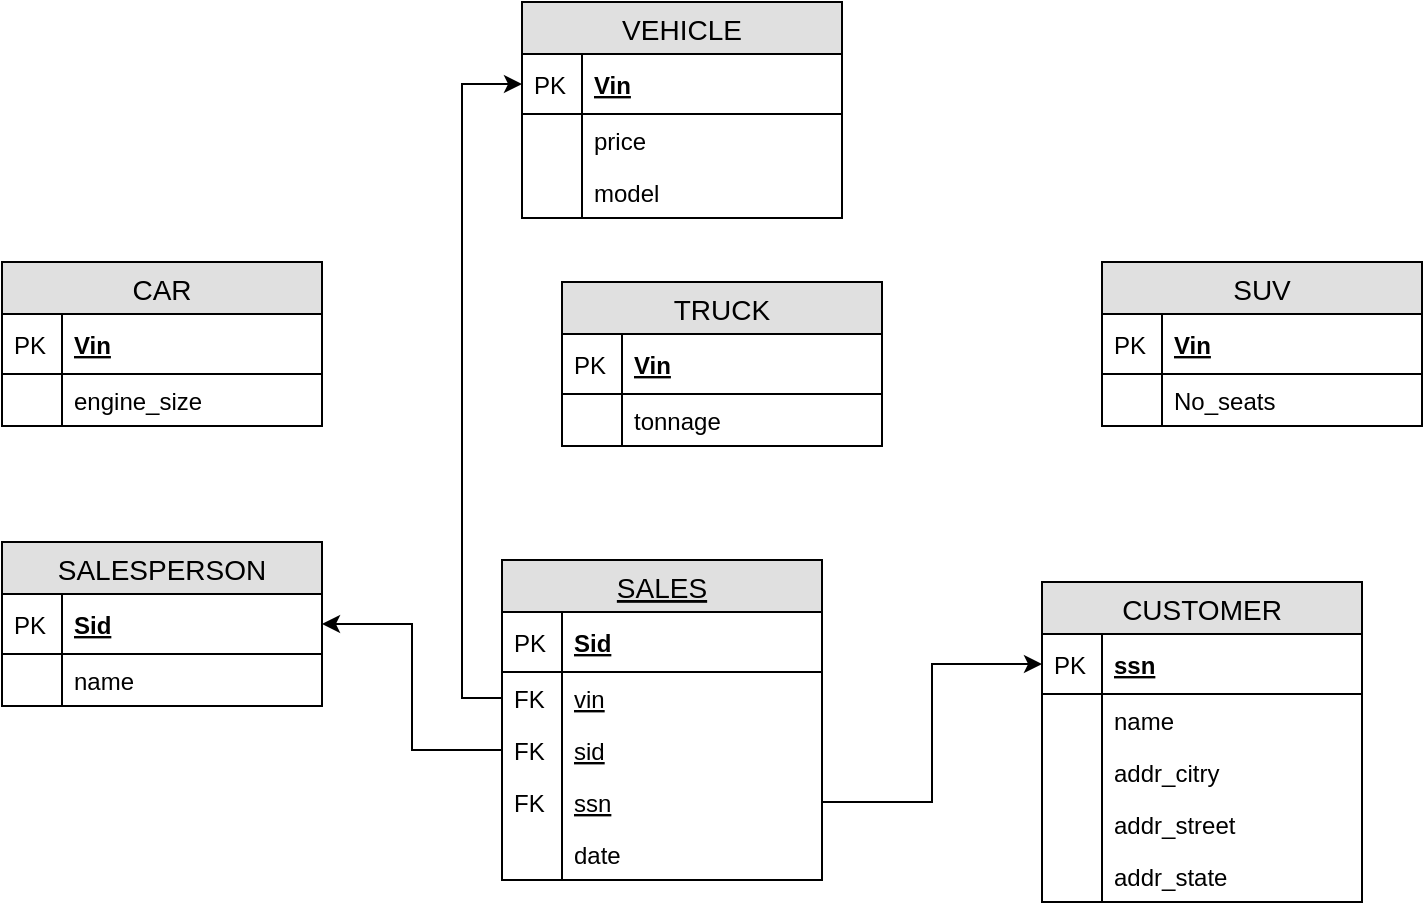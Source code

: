 <mxfile version="12.7.9" type="google"><diagram id="JkeWHRHHsTt3SyXrxkAH" name="Page-1"><mxGraphModel dx="1800" dy="504" grid="1" gridSize="10" guides="1" tooltips="1" connect="1" arrows="1" fold="1" page="1" pageScale="1" pageWidth="850" pageHeight="1100" math="0" shadow="0"><root><mxCell id="0"/><mxCell id="1" parent="0"/><mxCell id="cc3afpV5plP5ZzLoKzJ8-3" value="VEHICLE" style="swimlane;fontStyle=0;childLayout=stackLayout;horizontal=1;startSize=26;fillColor=#e0e0e0;horizontalStack=0;resizeParent=1;resizeParentMax=0;resizeLast=0;collapsible=1;marginBottom=0;swimlaneFillColor=#ffffff;align=center;fontSize=14;" vertex="1" parent="1"><mxGeometry x="70" y="230" width="160" height="108" as="geometry"/></mxCell><mxCell id="cc3afpV5plP5ZzLoKzJ8-4" value="Vin" style="shape=partialRectangle;top=0;left=0;right=0;bottom=1;align=left;verticalAlign=middle;fillColor=none;spacingLeft=34;spacingRight=4;overflow=hidden;rotatable=0;points=[[0,0.5],[1,0.5]];portConstraint=eastwest;dropTarget=0;fontStyle=5;fontSize=12;" vertex="1" parent="cc3afpV5plP5ZzLoKzJ8-3"><mxGeometry y="26" width="160" height="30" as="geometry"/></mxCell><mxCell id="cc3afpV5plP5ZzLoKzJ8-5" value="PK" style="shape=partialRectangle;top=0;left=0;bottom=0;fillColor=none;align=left;verticalAlign=middle;spacingLeft=4;spacingRight=4;overflow=hidden;rotatable=0;points=[];portConstraint=eastwest;part=1;fontSize=12;" vertex="1" connectable="0" parent="cc3afpV5plP5ZzLoKzJ8-4"><mxGeometry width="30" height="30" as="geometry"/></mxCell><mxCell id="cc3afpV5plP5ZzLoKzJ8-6" value="price" style="shape=partialRectangle;top=0;left=0;right=0;bottom=0;align=left;verticalAlign=top;fillColor=none;spacingLeft=34;spacingRight=4;overflow=hidden;rotatable=0;points=[[0,0.5],[1,0.5]];portConstraint=eastwest;dropTarget=0;fontSize=12;" vertex="1" parent="cc3afpV5plP5ZzLoKzJ8-3"><mxGeometry y="56" width="160" height="26" as="geometry"/></mxCell><mxCell id="cc3afpV5plP5ZzLoKzJ8-7" value="" style="shape=partialRectangle;top=0;left=0;bottom=0;fillColor=none;align=left;verticalAlign=top;spacingLeft=4;spacingRight=4;overflow=hidden;rotatable=0;points=[];portConstraint=eastwest;part=1;fontSize=12;" vertex="1" connectable="0" parent="cc3afpV5plP5ZzLoKzJ8-6"><mxGeometry width="30" height="26" as="geometry"/></mxCell><mxCell id="cc3afpV5plP5ZzLoKzJ8-8" value="model" style="shape=partialRectangle;top=0;left=0;right=0;bottom=0;align=left;verticalAlign=top;fillColor=none;spacingLeft=34;spacingRight=4;overflow=hidden;rotatable=0;points=[[0,0.5],[1,0.5]];portConstraint=eastwest;dropTarget=0;fontSize=12;" vertex="1" parent="cc3afpV5plP5ZzLoKzJ8-3"><mxGeometry y="82" width="160" height="26" as="geometry"/></mxCell><mxCell id="cc3afpV5plP5ZzLoKzJ8-9" value="" style="shape=partialRectangle;top=0;left=0;bottom=0;fillColor=none;align=left;verticalAlign=top;spacingLeft=4;spacingRight=4;overflow=hidden;rotatable=0;points=[];portConstraint=eastwest;part=1;fontSize=12;" vertex="1" connectable="0" parent="cc3afpV5plP5ZzLoKzJ8-8"><mxGeometry width="30" height="26" as="geometry"/></mxCell><mxCell id="cc3afpV5plP5ZzLoKzJ8-14" value="TRUCK" style="swimlane;fontStyle=0;childLayout=stackLayout;horizontal=1;startSize=26;fillColor=#e0e0e0;horizontalStack=0;resizeParent=1;resizeParentMax=0;resizeLast=0;collapsible=1;marginBottom=0;swimlaneFillColor=#ffffff;align=center;fontSize=14;" vertex="1" parent="1"><mxGeometry x="90" y="370" width="160" height="82" as="geometry"/></mxCell><mxCell id="cc3afpV5plP5ZzLoKzJ8-15" value="Vin" style="shape=partialRectangle;top=0;left=0;right=0;bottom=1;align=left;verticalAlign=middle;fillColor=none;spacingLeft=34;spacingRight=4;overflow=hidden;rotatable=0;points=[[0,0.5],[1,0.5]];portConstraint=eastwest;dropTarget=0;fontStyle=5;fontSize=12;" vertex="1" parent="cc3afpV5plP5ZzLoKzJ8-14"><mxGeometry y="26" width="160" height="30" as="geometry"/></mxCell><mxCell id="cc3afpV5plP5ZzLoKzJ8-16" value="PK" style="shape=partialRectangle;top=0;left=0;bottom=0;fillColor=none;align=left;verticalAlign=middle;spacingLeft=4;spacingRight=4;overflow=hidden;rotatable=0;points=[];portConstraint=eastwest;part=1;fontSize=12;" vertex="1" connectable="0" parent="cc3afpV5plP5ZzLoKzJ8-15"><mxGeometry width="30" height="30" as="geometry"/></mxCell><mxCell id="cc3afpV5plP5ZzLoKzJ8-17" value="tonnage" style="shape=partialRectangle;top=0;left=0;right=0;bottom=0;align=left;verticalAlign=top;fillColor=none;spacingLeft=34;spacingRight=4;overflow=hidden;rotatable=0;points=[[0,0.5],[1,0.5]];portConstraint=eastwest;dropTarget=0;fontSize=12;" vertex="1" parent="cc3afpV5plP5ZzLoKzJ8-14"><mxGeometry y="56" width="160" height="26" as="geometry"/></mxCell><mxCell id="cc3afpV5plP5ZzLoKzJ8-18" value="" style="shape=partialRectangle;top=0;left=0;bottom=0;fillColor=none;align=left;verticalAlign=top;spacingLeft=4;spacingRight=4;overflow=hidden;rotatable=0;points=[];portConstraint=eastwest;part=1;fontSize=12;" vertex="1" connectable="0" parent="cc3afpV5plP5ZzLoKzJ8-17"><mxGeometry width="30" height="26" as="geometry"/></mxCell><mxCell id="cc3afpV5plP5ZzLoKzJ8-23" value="CAR" style="swimlane;fontStyle=0;childLayout=stackLayout;horizontal=1;startSize=26;fillColor=#e0e0e0;horizontalStack=0;resizeParent=1;resizeParentMax=0;resizeLast=0;collapsible=1;marginBottom=0;swimlaneFillColor=#ffffff;align=center;fontSize=14;" vertex="1" parent="1"><mxGeometry x="-190" y="360" width="160" height="82" as="geometry"/></mxCell><mxCell id="cc3afpV5plP5ZzLoKzJ8-24" value="Vin" style="shape=partialRectangle;top=0;left=0;right=0;bottom=1;align=left;verticalAlign=middle;fillColor=none;spacingLeft=34;spacingRight=4;overflow=hidden;rotatable=0;points=[[0,0.5],[1,0.5]];portConstraint=eastwest;dropTarget=0;fontStyle=5;fontSize=12;" vertex="1" parent="cc3afpV5plP5ZzLoKzJ8-23"><mxGeometry y="26" width="160" height="30" as="geometry"/></mxCell><mxCell id="cc3afpV5plP5ZzLoKzJ8-25" value="PK" style="shape=partialRectangle;top=0;left=0;bottom=0;fillColor=none;align=left;verticalAlign=middle;spacingLeft=4;spacingRight=4;overflow=hidden;rotatable=0;points=[];portConstraint=eastwest;part=1;fontSize=12;" vertex="1" connectable="0" parent="cc3afpV5plP5ZzLoKzJ8-24"><mxGeometry width="30" height="30" as="geometry"/></mxCell><mxCell id="cc3afpV5plP5ZzLoKzJ8-26" value="engine_size" style="shape=partialRectangle;top=0;left=0;right=0;bottom=0;align=left;verticalAlign=top;fillColor=none;spacingLeft=34;spacingRight=4;overflow=hidden;rotatable=0;points=[[0,0.5],[1,0.5]];portConstraint=eastwest;dropTarget=0;fontSize=12;" vertex="1" parent="cc3afpV5plP5ZzLoKzJ8-23"><mxGeometry y="56" width="160" height="26" as="geometry"/></mxCell><mxCell id="cc3afpV5plP5ZzLoKzJ8-27" value="" style="shape=partialRectangle;top=0;left=0;bottom=0;fillColor=none;align=left;verticalAlign=top;spacingLeft=4;spacingRight=4;overflow=hidden;rotatable=0;points=[];portConstraint=eastwest;part=1;fontSize=12;" vertex="1" connectable="0" parent="cc3afpV5plP5ZzLoKzJ8-26"><mxGeometry width="30" height="26" as="geometry"/></mxCell><mxCell id="cc3afpV5plP5ZzLoKzJ8-32" value="SUV" style="swimlane;fontStyle=0;childLayout=stackLayout;horizontal=1;startSize=26;fillColor=#e0e0e0;horizontalStack=0;resizeParent=1;resizeParentMax=0;resizeLast=0;collapsible=1;marginBottom=0;swimlaneFillColor=#ffffff;align=center;fontSize=14;" vertex="1" parent="1"><mxGeometry x="360" y="360" width="160" height="82" as="geometry"/></mxCell><mxCell id="cc3afpV5plP5ZzLoKzJ8-33" value="Vin" style="shape=partialRectangle;top=0;left=0;right=0;bottom=1;align=left;verticalAlign=middle;fillColor=none;spacingLeft=34;spacingRight=4;overflow=hidden;rotatable=0;points=[[0,0.5],[1,0.5]];portConstraint=eastwest;dropTarget=0;fontStyle=5;fontSize=12;" vertex="1" parent="cc3afpV5plP5ZzLoKzJ8-32"><mxGeometry y="26" width="160" height="30" as="geometry"/></mxCell><mxCell id="cc3afpV5plP5ZzLoKzJ8-34" value="PK" style="shape=partialRectangle;top=0;left=0;bottom=0;fillColor=none;align=left;verticalAlign=middle;spacingLeft=4;spacingRight=4;overflow=hidden;rotatable=0;points=[];portConstraint=eastwest;part=1;fontSize=12;" vertex="1" connectable="0" parent="cc3afpV5plP5ZzLoKzJ8-33"><mxGeometry width="30" height="30" as="geometry"/></mxCell><mxCell id="cc3afpV5plP5ZzLoKzJ8-35" value="No_seats" style="shape=partialRectangle;top=0;left=0;right=0;bottom=0;align=left;verticalAlign=top;fillColor=none;spacingLeft=34;spacingRight=4;overflow=hidden;rotatable=0;points=[[0,0.5],[1,0.5]];portConstraint=eastwest;dropTarget=0;fontSize=12;" vertex="1" parent="cc3afpV5plP5ZzLoKzJ8-32"><mxGeometry y="56" width="160" height="26" as="geometry"/></mxCell><mxCell id="cc3afpV5plP5ZzLoKzJ8-36" value="" style="shape=partialRectangle;top=0;left=0;bottom=0;fillColor=none;align=left;verticalAlign=top;spacingLeft=4;spacingRight=4;overflow=hidden;rotatable=0;points=[];portConstraint=eastwest;part=1;fontSize=12;" vertex="1" connectable="0" parent="cc3afpV5plP5ZzLoKzJ8-35"><mxGeometry width="30" height="26" as="geometry"/></mxCell><mxCell id="cc3afpV5plP5ZzLoKzJ8-41" value="SALESPERSON" style="swimlane;fontStyle=0;childLayout=stackLayout;horizontal=1;startSize=26;fillColor=#e0e0e0;horizontalStack=0;resizeParent=1;resizeParentMax=0;resizeLast=0;collapsible=1;marginBottom=0;swimlaneFillColor=#ffffff;align=center;fontSize=14;" vertex="1" parent="1"><mxGeometry x="-190" y="500" width="160" height="82" as="geometry"/></mxCell><mxCell id="cc3afpV5plP5ZzLoKzJ8-42" value="Sid" style="shape=partialRectangle;top=0;left=0;right=0;bottom=1;align=left;verticalAlign=middle;fillColor=none;spacingLeft=34;spacingRight=4;overflow=hidden;rotatable=0;points=[[0,0.5],[1,0.5]];portConstraint=eastwest;dropTarget=0;fontStyle=5;fontSize=12;" vertex="1" parent="cc3afpV5plP5ZzLoKzJ8-41"><mxGeometry y="26" width="160" height="30" as="geometry"/></mxCell><mxCell id="cc3afpV5plP5ZzLoKzJ8-43" value="PK" style="shape=partialRectangle;top=0;left=0;bottom=0;fillColor=none;align=left;verticalAlign=middle;spacingLeft=4;spacingRight=4;overflow=hidden;rotatable=0;points=[];portConstraint=eastwest;part=1;fontSize=12;" vertex="1" connectable="0" parent="cc3afpV5plP5ZzLoKzJ8-42"><mxGeometry width="30" height="30" as="geometry"/></mxCell><mxCell id="cc3afpV5plP5ZzLoKzJ8-44" value="name" style="shape=partialRectangle;top=0;left=0;right=0;bottom=0;align=left;verticalAlign=top;fillColor=none;spacingLeft=34;spacingRight=4;overflow=hidden;rotatable=0;points=[[0,0.5],[1,0.5]];portConstraint=eastwest;dropTarget=0;fontSize=12;" vertex="1" parent="cc3afpV5plP5ZzLoKzJ8-41"><mxGeometry y="56" width="160" height="26" as="geometry"/></mxCell><mxCell id="cc3afpV5plP5ZzLoKzJ8-45" value="" style="shape=partialRectangle;top=0;left=0;bottom=0;fillColor=none;align=left;verticalAlign=top;spacingLeft=4;spacingRight=4;overflow=hidden;rotatable=0;points=[];portConstraint=eastwest;part=1;fontSize=12;" vertex="1" connectable="0" parent="cc3afpV5plP5ZzLoKzJ8-44"><mxGeometry width="30" height="26" as="geometry"/></mxCell><mxCell id="cc3afpV5plP5ZzLoKzJ8-48" value="CUSTOMER" style="swimlane;fontStyle=0;childLayout=stackLayout;horizontal=1;startSize=26;fillColor=#e0e0e0;horizontalStack=0;resizeParent=1;resizeParentMax=0;resizeLast=0;collapsible=1;marginBottom=0;swimlaneFillColor=#ffffff;align=center;fontSize=14;" vertex="1" parent="1"><mxGeometry x="330" y="520" width="160" height="160" as="geometry"/></mxCell><mxCell id="cc3afpV5plP5ZzLoKzJ8-49" value="ssn" style="shape=partialRectangle;top=0;left=0;right=0;bottom=1;align=left;verticalAlign=middle;fillColor=none;spacingLeft=34;spacingRight=4;overflow=hidden;rotatable=0;points=[[0,0.5],[1,0.5]];portConstraint=eastwest;dropTarget=0;fontStyle=5;fontSize=12;" vertex="1" parent="cc3afpV5plP5ZzLoKzJ8-48"><mxGeometry y="26" width="160" height="30" as="geometry"/></mxCell><mxCell id="cc3afpV5plP5ZzLoKzJ8-50" value="PK" style="shape=partialRectangle;top=0;left=0;bottom=0;fillColor=none;align=left;verticalAlign=middle;spacingLeft=4;spacingRight=4;overflow=hidden;rotatable=0;points=[];portConstraint=eastwest;part=1;fontSize=12;" vertex="1" connectable="0" parent="cc3afpV5plP5ZzLoKzJ8-49"><mxGeometry width="30" height="30" as="geometry"/></mxCell><mxCell id="cc3afpV5plP5ZzLoKzJ8-51" value="name" style="shape=partialRectangle;top=0;left=0;right=0;bottom=0;align=left;verticalAlign=top;fillColor=none;spacingLeft=34;spacingRight=4;overflow=hidden;rotatable=0;points=[[0,0.5],[1,0.5]];portConstraint=eastwest;dropTarget=0;fontSize=12;" vertex="1" parent="cc3afpV5plP5ZzLoKzJ8-48"><mxGeometry y="56" width="160" height="26" as="geometry"/></mxCell><mxCell id="cc3afpV5plP5ZzLoKzJ8-52" value="" style="shape=partialRectangle;top=0;left=0;bottom=0;fillColor=none;align=left;verticalAlign=top;spacingLeft=4;spacingRight=4;overflow=hidden;rotatable=0;points=[];portConstraint=eastwest;part=1;fontSize=12;" vertex="1" connectable="0" parent="cc3afpV5plP5ZzLoKzJ8-51"><mxGeometry width="30" height="26" as="geometry"/></mxCell><mxCell id="cc3afpV5plP5ZzLoKzJ8-55" value="addr_citry" style="shape=partialRectangle;top=0;left=0;right=0;bottom=0;align=left;verticalAlign=top;fillColor=none;spacingLeft=34;spacingRight=4;overflow=hidden;rotatable=0;points=[[0,0.5],[1,0.5]];portConstraint=eastwest;dropTarget=0;fontSize=12;" vertex="1" parent="cc3afpV5plP5ZzLoKzJ8-48"><mxGeometry y="82" width="160" height="26" as="geometry"/></mxCell><mxCell id="cc3afpV5plP5ZzLoKzJ8-56" value="" style="shape=partialRectangle;top=0;left=0;bottom=0;fillColor=none;align=left;verticalAlign=top;spacingLeft=4;spacingRight=4;overflow=hidden;rotatable=0;points=[];portConstraint=eastwest;part=1;fontSize=12;" vertex="1" connectable="0" parent="cc3afpV5plP5ZzLoKzJ8-55"><mxGeometry width="30" height="26" as="geometry"/></mxCell><mxCell id="cc3afpV5plP5ZzLoKzJ8-59" value="addr_street" style="shape=partialRectangle;top=0;left=0;right=0;bottom=0;align=left;verticalAlign=top;fillColor=none;spacingLeft=34;spacingRight=4;overflow=hidden;rotatable=0;points=[[0,0.5],[1,0.5]];portConstraint=eastwest;dropTarget=0;fontSize=12;" vertex="1" parent="cc3afpV5plP5ZzLoKzJ8-48"><mxGeometry y="108" width="160" height="26" as="geometry"/></mxCell><mxCell id="cc3afpV5plP5ZzLoKzJ8-60" value="" style="shape=partialRectangle;top=0;left=0;bottom=0;fillColor=none;align=left;verticalAlign=top;spacingLeft=4;spacingRight=4;overflow=hidden;rotatable=0;points=[];portConstraint=eastwest;part=1;fontSize=12;" vertex="1" connectable="0" parent="cc3afpV5plP5ZzLoKzJ8-59"><mxGeometry width="30" height="26" as="geometry"/></mxCell><mxCell id="cc3afpV5plP5ZzLoKzJ8-57" value="addr_state" style="shape=partialRectangle;top=0;left=0;right=0;bottom=0;align=left;verticalAlign=top;fillColor=none;spacingLeft=34;spacingRight=4;overflow=hidden;rotatable=0;points=[[0,0.5],[1,0.5]];portConstraint=eastwest;dropTarget=0;fontSize=12;" vertex="1" parent="cc3afpV5plP5ZzLoKzJ8-48"><mxGeometry y="134" width="160" height="26" as="geometry"/></mxCell><mxCell id="cc3afpV5plP5ZzLoKzJ8-58" value="" style="shape=partialRectangle;top=0;left=0;bottom=0;fillColor=none;align=left;verticalAlign=top;spacingLeft=4;spacingRight=4;overflow=hidden;rotatable=0;points=[];portConstraint=eastwest;part=1;fontSize=12;" vertex="1" connectable="0" parent="cc3afpV5plP5ZzLoKzJ8-57"><mxGeometry width="30" height="26" as="geometry"/></mxCell><mxCell id="cc3afpV5plP5ZzLoKzJ8-61" value="SALES" style="swimlane;fontStyle=4;childLayout=stackLayout;horizontal=1;startSize=26;fillColor=#e0e0e0;horizontalStack=0;resizeParent=1;resizeParentMax=0;resizeLast=0;collapsible=1;marginBottom=0;swimlaneFillColor=#ffffff;align=center;fontSize=14;" vertex="1" parent="1"><mxGeometry x="60" y="509" width="160" height="160" as="geometry"/></mxCell><mxCell id="cc3afpV5plP5ZzLoKzJ8-62" value="Sid" style="shape=partialRectangle;top=0;left=0;right=0;bottom=1;align=left;verticalAlign=middle;fillColor=none;spacingLeft=34;spacingRight=4;overflow=hidden;rotatable=0;points=[[0,0.5],[1,0.5]];portConstraint=eastwest;dropTarget=0;fontStyle=5;fontSize=12;" vertex="1" parent="cc3afpV5plP5ZzLoKzJ8-61"><mxGeometry y="26" width="160" height="30" as="geometry"/></mxCell><mxCell id="cc3afpV5plP5ZzLoKzJ8-63" value="PK" style="shape=partialRectangle;top=0;left=0;bottom=0;fillColor=none;align=left;verticalAlign=middle;spacingLeft=4;spacingRight=4;overflow=hidden;rotatable=0;points=[];portConstraint=eastwest;part=1;fontSize=12;" vertex="1" connectable="0" parent="cc3afpV5plP5ZzLoKzJ8-62"><mxGeometry width="30" height="30" as="geometry"/></mxCell><mxCell id="cc3afpV5plP5ZzLoKzJ8-66" value="vin" style="shape=partialRectangle;top=0;left=0;right=0;bottom=0;align=left;verticalAlign=top;fillColor=none;spacingLeft=34;spacingRight=4;overflow=hidden;rotatable=0;points=[[0,0.5],[1,0.5]];portConstraint=eastwest;dropTarget=0;fontSize=12;fontStyle=4" vertex="1" parent="cc3afpV5plP5ZzLoKzJ8-61"><mxGeometry y="56" width="160" height="26" as="geometry"/></mxCell><mxCell id="cc3afpV5plP5ZzLoKzJ8-67" value="FK" style="shape=partialRectangle;top=0;left=0;bottom=0;fillColor=none;align=left;verticalAlign=top;spacingLeft=4;spacingRight=4;overflow=hidden;rotatable=0;points=[];portConstraint=eastwest;part=1;fontSize=12;" vertex="1" connectable="0" parent="cc3afpV5plP5ZzLoKzJ8-66"><mxGeometry width="30" height="26" as="geometry"/></mxCell><mxCell id="cc3afpV5plP5ZzLoKzJ8-70" value="sid" style="shape=partialRectangle;top=0;left=0;right=0;bottom=0;align=left;verticalAlign=top;fillColor=none;spacingLeft=34;spacingRight=4;overflow=hidden;rotatable=0;points=[[0,0.5],[1,0.5]];portConstraint=eastwest;dropTarget=0;fontSize=12;fontStyle=4" vertex="1" parent="cc3afpV5plP5ZzLoKzJ8-61"><mxGeometry y="82" width="160" height="26" as="geometry"/></mxCell><mxCell id="cc3afpV5plP5ZzLoKzJ8-71" value="FK" style="shape=partialRectangle;top=0;left=0;bottom=0;fillColor=none;align=left;verticalAlign=top;spacingLeft=4;spacingRight=4;overflow=hidden;rotatable=0;points=[];portConstraint=eastwest;part=1;fontSize=12;" vertex="1" connectable="0" parent="cc3afpV5plP5ZzLoKzJ8-70"><mxGeometry width="30" height="26" as="geometry"/></mxCell><mxCell id="cc3afpV5plP5ZzLoKzJ8-81" value="ssn" style="shape=partialRectangle;top=0;left=0;right=0;bottom=0;align=left;verticalAlign=top;fillColor=none;spacingLeft=34;spacingRight=4;overflow=hidden;rotatable=0;points=[[0,0.5],[1,0.5]];portConstraint=eastwest;dropTarget=0;fontSize=12;fontStyle=4" vertex="1" parent="cc3afpV5plP5ZzLoKzJ8-61"><mxGeometry y="108" width="160" height="26" as="geometry"/></mxCell><mxCell id="cc3afpV5plP5ZzLoKzJ8-82" value="FK" style="shape=partialRectangle;top=0;left=0;bottom=0;fillColor=none;align=left;verticalAlign=top;spacingLeft=4;spacingRight=4;overflow=hidden;rotatable=0;points=[];portConstraint=eastwest;part=1;fontSize=12;" vertex="1" connectable="0" parent="cc3afpV5plP5ZzLoKzJ8-81"><mxGeometry width="30" height="26" as="geometry"/></mxCell><mxCell id="cc3afpV5plP5ZzLoKzJ8-64" value="date" style="shape=partialRectangle;top=0;left=0;right=0;bottom=0;align=left;verticalAlign=top;fillColor=none;spacingLeft=34;spacingRight=4;overflow=hidden;rotatable=0;points=[[0,0.5],[1,0.5]];portConstraint=eastwest;dropTarget=0;fontSize=12;" vertex="1" parent="cc3afpV5plP5ZzLoKzJ8-61"><mxGeometry y="134" width="160" height="26" as="geometry"/></mxCell><mxCell id="cc3afpV5plP5ZzLoKzJ8-65" value="" style="shape=partialRectangle;top=0;left=0;bottom=0;fillColor=none;align=left;verticalAlign=top;spacingLeft=4;spacingRight=4;overflow=hidden;rotatable=0;points=[];portConstraint=eastwest;part=1;fontSize=12;" vertex="1" connectable="0" parent="cc3afpV5plP5ZzLoKzJ8-64"><mxGeometry width="30" height="26" as="geometry"/></mxCell><mxCell id="cc3afpV5plP5ZzLoKzJ8-83" style="edgeStyle=orthogonalEdgeStyle;rounded=0;orthogonalLoop=1;jettySize=auto;html=1;exitX=1;exitY=0.5;exitDx=0;exitDy=0;entryX=0;entryY=0.5;entryDx=0;entryDy=0;" edge="1" parent="1" source="cc3afpV5plP5ZzLoKzJ8-81" target="cc3afpV5plP5ZzLoKzJ8-49"><mxGeometry relative="1" as="geometry"/></mxCell><mxCell id="cc3afpV5plP5ZzLoKzJ8-84" style="edgeStyle=orthogonalEdgeStyle;rounded=0;orthogonalLoop=1;jettySize=auto;html=1;exitX=0;exitY=0.5;exitDx=0;exitDy=0;" edge="1" parent="1" source="cc3afpV5plP5ZzLoKzJ8-70" target="cc3afpV5plP5ZzLoKzJ8-42"><mxGeometry relative="1" as="geometry"/></mxCell><mxCell id="cc3afpV5plP5ZzLoKzJ8-85" style="edgeStyle=orthogonalEdgeStyle;rounded=0;orthogonalLoop=1;jettySize=auto;html=1;exitX=0;exitY=0.5;exitDx=0;exitDy=0;entryX=0;entryY=0.5;entryDx=0;entryDy=0;" edge="1" parent="1" source="cc3afpV5plP5ZzLoKzJ8-66" target="cc3afpV5plP5ZzLoKzJ8-4"><mxGeometry relative="1" as="geometry"/></mxCell></root></mxGraphModel></diagram></mxfile>